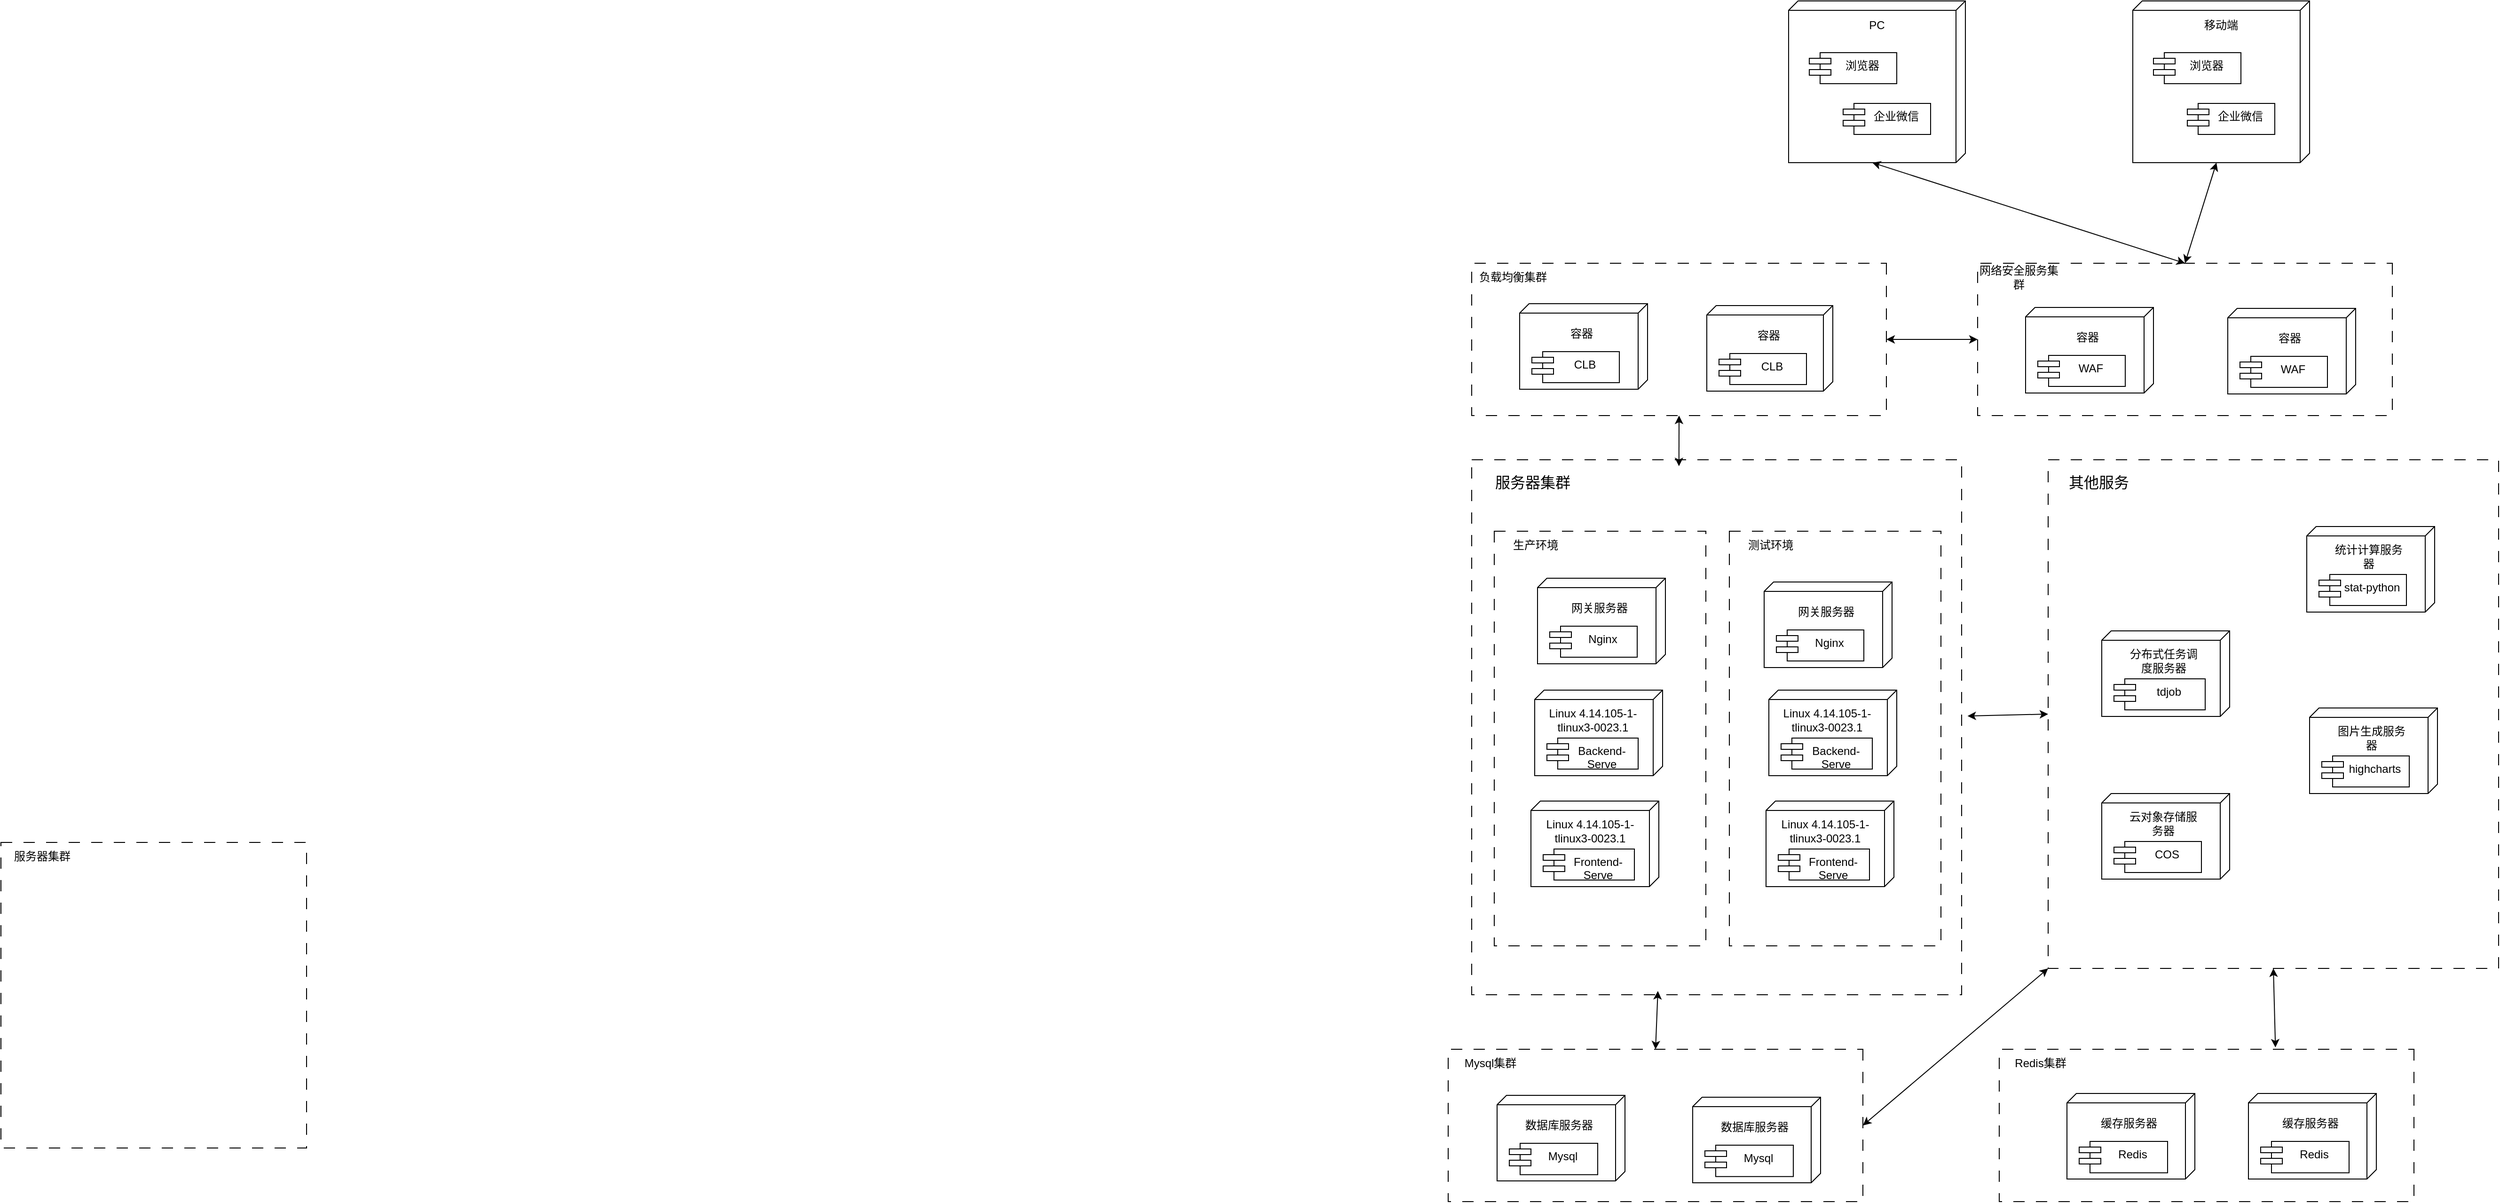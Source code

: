 <mxfile version="26.0.16">
  <diagram name="第 1 页" id="U_2iYjREWbjY7TveCJ1O">
    <mxGraphModel dx="3458" dy="1427" grid="0" gridSize="10" guides="1" tooltips="1" connect="1" arrows="1" fold="1" page="0" pageScale="1" pageWidth="850" pageHeight="1100" math="0" shadow="0">
      <root>
        <mxCell id="0" />
        <mxCell id="1" parent="0" />
        <mxCell id="DI31YEEPW2Cq-1fsI9T--77" value="" style="rounded=0;whiteSpace=wrap;html=1;dashed=1;dashPattern=12 12;direction=south;" vertex="1" parent="1">
          <mxGeometry x="652" y="288" width="441" height="162" as="geometry" />
        </mxCell>
        <mxCell id="DI31YEEPW2Cq-1fsI9T--59" value="&lt;h3 style=&quot;border-color: var(--iwiki-editor-border); border-style: solid; border-width: 0px; box-sizing: border-box; --tw-border-spacing-x: 0; --tw-border-spacing-y: 0; --tw-translate-x: 0; --tw-translate-y: 0; --tw-rotate: 0; --tw-skew-x: 0; --tw-skew-y: 0; --tw-scale-x: 1; --tw-scale-y: 1; --tw-pan-x: ; --tw-pan-y: ; --tw-pinch-zoom: ; --tw-scroll-snap-strictness: proximity; --tw-gradient-from-position: ; --tw-gradient-via-position: ; --tw-gradient-to-position: ; --tw-ordinal: ; --tw-slashed-zero: ; --tw-numeric-figure: ; --tw-numeric-spacing: ; --tw-numeric-fraction: ; --tw-ring-inset: ; --tw-ring-offset-width: 0px; --tw-ring-offset-color: light-dark(#fff, #000000); --tw-ring-color: rgb(59 130 246 / .5); --tw-ring-offset-shadow: 0 0 #0000; --tw-ring-shadow: 0 0 #0000; --tw-shadow: 0 0 #0000; --tw-shadow-colored: 0 0 #0000; --tw-blur: ; --tw-brightness: ; --tw-contrast: ; --tw-grayscale: ; --tw-hue-rotate: ; --tw-invert: ; --tw-saturate: ; --tw-sepia: ; --tw-drop-shadow: ; --tw-backdrop-blur: ; --tw-backdrop-brightness: ; --tw-backdrop-contrast: ; --tw-backdrop-grayscale: ; --tw-backdrop-hue-rotate: ; --tw-backdrop-invert: ; --tw-backdrop-opacity: ; --tw-backdrop-saturate: ; --tw-backdrop-sepia: ; --tw-contain-size: ; --tw-contain-layout: ; --tw-contain-paint: ; --tw-contain-style: ; font-size: 20px; font-weight: 600; margin: 24px 0px 12px; color: var(--iwiki-markdown-font); line-height: 28px; font-family: -apple-system, &amp;quot;PingFang SC&amp;quot;, &amp;quot;Microsoft YaHei&amp;quot;, &amp;quot;Hiragino Sans GB&amp;quot;, &amp;quot;Source Han Sans SC&amp;quot;, &amp;quot;Helvetica Neue&amp;quot;, Helvetica, Arial, &amp;quot;Segoe UI&amp;quot;; font-style: normal; font-variant-ligatures: normal; font-variant-caps: normal; letter-spacing: normal; orphans: 2; text-align: start; text-indent: 0px; text-transform: none; widows: 2; word-spacing: 0px; -webkit-text-stroke-width: 0px; white-space: normal; background-color: rgb(255, 255, 255); text-decoration-thickness: initial; text-decoration-style: initial; text-decoration-color: initial;&quot; id=&quot;%E5%BC%80%E6%BA%90%E5%88%86%E5%B8%83%E5%BC%8F%E4%BB%BB%E5%8A%A1%E8%B0%83%E5%BA%A6%E6%A1%86%E6%9E%B6&quot; data-sign=&quot;14b707c4649d34d7824eb5814e7515b7834eea852c57fedbfbc6908f5762a55c&quot; data-lines=&quot;1&quot;&gt;&lt;br&gt;&lt;/h3&gt;" style="whiteSpace=wrap;html=1;dashed=1;dashPattern=12 12;" vertex="1" parent="1">
          <mxGeometry x="1265" y="497" width="479" height="541" as="geometry" />
        </mxCell>
        <mxCell id="A8A14IUdDJWX7vTnhN7e-8" value="&lt;h3 style=&quot;border-color: var(--iwiki-editor-border); border-style: solid; border-width: 0px; box-sizing: border-box; --tw-border-spacing-x: 0; --tw-border-spacing-y: 0; --tw-translate-x: 0; --tw-translate-y: 0; --tw-rotate: 0; --tw-skew-x: 0; --tw-skew-y: 0; --tw-scale-x: 1; --tw-scale-y: 1; --tw-pan-x: ; --tw-pan-y: ; --tw-pinch-zoom: ; --tw-scroll-snap-strictness: proximity; --tw-gradient-from-position: ; --tw-gradient-via-position: ; --tw-gradient-to-position: ; --tw-ordinal: ; --tw-slashed-zero: ; --tw-numeric-figure: ; --tw-numeric-spacing: ; --tw-numeric-fraction: ; --tw-ring-inset: ; --tw-ring-offset-width: 0px; --tw-ring-offset-color: light-dark(#fff, #000000); --tw-ring-color: rgb(59 130 246 / .5); --tw-ring-offset-shadow: 0 0 #0000; --tw-ring-shadow: 0 0 #0000; --tw-shadow: 0 0 #0000; --tw-shadow-colored: 0 0 #0000; --tw-blur: ; --tw-brightness: ; --tw-contrast: ; --tw-grayscale: ; --tw-hue-rotate: ; --tw-invert: ; --tw-saturate: ; --tw-sepia: ; --tw-drop-shadow: ; --tw-backdrop-blur: ; --tw-backdrop-brightness: ; --tw-backdrop-contrast: ; --tw-backdrop-grayscale: ; --tw-backdrop-hue-rotate: ; --tw-backdrop-invert: ; --tw-backdrop-opacity: ; --tw-backdrop-saturate: ; --tw-backdrop-sepia: ; --tw-contain-size: ; --tw-contain-layout: ; --tw-contain-paint: ; --tw-contain-style: ; font-size: 20px; font-weight: 600; margin: 24px 0px 12px; color: var(--iwiki-markdown-font); line-height: 28px; font-family: -apple-system, &amp;quot;PingFang SC&amp;quot;, &amp;quot;Microsoft YaHei&amp;quot;, &amp;quot;Hiragino Sans GB&amp;quot;, &amp;quot;Source Han Sans SC&amp;quot;, &amp;quot;Helvetica Neue&amp;quot;, Helvetica, Arial, &amp;quot;Segoe UI&amp;quot;; font-style: normal; font-variant-ligatures: normal; font-variant-caps: normal; letter-spacing: normal; orphans: 2; text-align: start; text-indent: 0px; text-transform: none; widows: 2; word-spacing: 0px; -webkit-text-stroke-width: 0px; white-space: normal; background-color: rgb(255, 255, 255); text-decoration-thickness: initial; text-decoration-style: initial; text-decoration-color: initial;&quot; id=&quot;%E5%BC%80%E6%BA%90%E5%88%86%E5%B8%83%E5%BC%8F%E4%BB%BB%E5%8A%A1%E8%B0%83%E5%BA%A6%E6%A1%86%E6%9E%B6&quot; data-sign=&quot;14b707c4649d34d7824eb5814e7515b7834eea852c57fedbfbc6908f5762a55c&quot; data-lines=&quot;1&quot;&gt;&lt;br&gt;&lt;/h3&gt;" style="whiteSpace=wrap;html=1;dashed=1;dashPattern=12 12;" parent="1" vertex="1">
          <mxGeometry x="652" y="497" width="521" height="569" as="geometry" />
        </mxCell>
        <mxCell id="DI31YEEPW2Cq-1fsI9T--8" value="" style="rounded=0;whiteSpace=wrap;html=1;dashed=1;dashPattern=12 12;" vertex="1" parent="1">
          <mxGeometry x="676" y="573" width="225" height="441" as="geometry" />
        </mxCell>
        <mxCell id="A8A14IUdDJWX7vTnhN7e-1" value="" style="verticalAlign=top;align=left;spacingTop=8;spacingLeft=2;spacingRight=12;shape=cube;size=10;direction=south;fontStyle=4;html=1;whiteSpace=wrap;" parent="1" vertex="1">
          <mxGeometry x="989" y="9" width="188" height="172" as="geometry" />
        </mxCell>
        <mxCell id="A8A14IUdDJWX7vTnhN7e-2" value="浏览器" style="shape=module;align=left;spacingLeft=20;align=center;verticalAlign=top;whiteSpace=wrap;html=1;jettyWidth=23;jettyHeight=6;" parent="1" vertex="1">
          <mxGeometry x="1011" y="64" width="93" height="33" as="geometry" />
        </mxCell>
        <mxCell id="A8A14IUdDJWX7vTnhN7e-4" value="PC" style="text;html=1;align=center;verticalAlign=middle;whiteSpace=wrap;rounded=0;" parent="1" vertex="1">
          <mxGeometry x="1042" y="20" width="82" height="30" as="geometry" />
        </mxCell>
        <mxCell id="A8A14IUdDJWX7vTnhN7e-13" value="" style="group" parent="1" vertex="1" connectable="0">
          <mxGeometry x="703" y="331" width="136" height="91" as="geometry" />
        </mxCell>
        <mxCell id="A8A14IUdDJWX7vTnhN7e-14" value="" style="verticalAlign=top;align=left;spacingTop=8;spacingLeft=2;spacingRight=12;shape=cube;size=10;direction=south;fontStyle=4;html=1;whiteSpace=wrap;gradientColor=none;noLabel=0;container=0;" parent="A8A14IUdDJWX7vTnhN7e-13" vertex="1">
          <mxGeometry width="136" height="91" as="geometry" />
        </mxCell>
        <mxCell id="A8A14IUdDJWX7vTnhN7e-15" value="CLB" style="shape=module;align=left;spacingLeft=20;align=center;verticalAlign=top;whiteSpace=wrap;html=1;jettyWidth=23;jettyHeight=6;" parent="A8A14IUdDJWX7vTnhN7e-13" vertex="1">
          <mxGeometry x="13" y="51" width="93" height="33" as="geometry" />
        </mxCell>
        <mxCell id="A8A14IUdDJWX7vTnhN7e-16" value="容器" style="text;html=1;align=center;verticalAlign=middle;whiteSpace=wrap;rounded=0;" parent="A8A14IUdDJWX7vTnhN7e-13" vertex="1">
          <mxGeometry x="25" y="17" width="82" height="30" as="geometry" />
        </mxCell>
        <mxCell id="6hLQuWw7BLkqEebrmyDW-1" value="企业微信" style="shape=module;align=left;spacingLeft=20;align=center;verticalAlign=top;whiteSpace=wrap;html=1;jettyWidth=23;jettyHeight=6;" parent="1" vertex="1">
          <mxGeometry x="1047" y="118" width="93" height="33" as="geometry" />
        </mxCell>
        <mxCell id="7pGs60NvAt76qRdz5Sl2-1" value="" style="group" parent="1" vertex="1" connectable="0">
          <mxGeometry x="902" y="333" width="136" height="91" as="geometry" />
        </mxCell>
        <mxCell id="7pGs60NvAt76qRdz5Sl2-2" value="" style="verticalAlign=top;align=left;spacingTop=8;spacingLeft=2;spacingRight=12;shape=cube;size=10;direction=south;fontStyle=4;html=1;whiteSpace=wrap;gradientColor=none;noLabel=0;container=0;" parent="7pGs60NvAt76qRdz5Sl2-1" vertex="1">
          <mxGeometry width="134" height="91" as="geometry" />
        </mxCell>
        <mxCell id="7pGs60NvAt76qRdz5Sl2-3" value="CLB" style="shape=module;align=left;spacingLeft=20;align=center;verticalAlign=top;whiteSpace=wrap;html=1;jettyWidth=23;jettyHeight=6;" parent="7pGs60NvAt76qRdz5Sl2-1" vertex="1">
          <mxGeometry x="13" y="51" width="93" height="33" as="geometry" />
        </mxCell>
        <mxCell id="7pGs60NvAt76qRdz5Sl2-4" value="容器" style="text;html=1;align=center;verticalAlign=middle;whiteSpace=wrap;rounded=0;" parent="7pGs60NvAt76qRdz5Sl2-1" vertex="1">
          <mxGeometry x="25" y="17" width="82" height="30" as="geometry" />
        </mxCell>
        <mxCell id="7pGs60NvAt76qRdz5Sl2-5" value="" style="group" parent="1" vertex="1" connectable="0">
          <mxGeometry x="722" y="623" width="136" height="91" as="geometry" />
        </mxCell>
        <mxCell id="7pGs60NvAt76qRdz5Sl2-6" value="" style="verticalAlign=top;align=left;spacingTop=8;spacingLeft=2;spacingRight=12;shape=cube;size=10;direction=south;fontStyle=4;html=1;whiteSpace=wrap;gradientColor=none;noLabel=0;container=0;" parent="7pGs60NvAt76qRdz5Sl2-5" vertex="1">
          <mxGeometry width="136" height="91" as="geometry" />
        </mxCell>
        <mxCell id="7pGs60NvAt76qRdz5Sl2-7" value="Nginx" style="shape=module;align=left;spacingLeft=20;align=center;verticalAlign=top;whiteSpace=wrap;html=1;jettyWidth=23;jettyHeight=6;" parent="7pGs60NvAt76qRdz5Sl2-5" vertex="1">
          <mxGeometry x="13" y="51" width="93" height="33" as="geometry" />
        </mxCell>
        <mxCell id="7pGs60NvAt76qRdz5Sl2-8" value="网关服务器" style="text;html=1;align=center;verticalAlign=middle;whiteSpace=wrap;rounded=0;" parent="7pGs60NvAt76qRdz5Sl2-5" vertex="1">
          <mxGeometry x="25" y="17" width="82" height="30" as="geometry" />
        </mxCell>
        <mxCell id="7pGs60NvAt76qRdz5Sl2-25" value="" style="group" parent="1" vertex="1" connectable="0">
          <mxGeometry x="1322" y="852" width="136" height="91" as="geometry" />
        </mxCell>
        <mxCell id="7pGs60NvAt76qRdz5Sl2-26" value="" style="verticalAlign=top;align=left;spacingTop=8;spacingLeft=2;spacingRight=12;shape=cube;size=10;direction=south;fontStyle=4;html=1;whiteSpace=wrap;gradientColor=none;noLabel=0;container=0;" parent="7pGs60NvAt76qRdz5Sl2-25" vertex="1">
          <mxGeometry width="136" height="91" as="geometry" />
        </mxCell>
        <mxCell id="7pGs60NvAt76qRdz5Sl2-27" value="COS" style="shape=module;align=left;spacingLeft=20;align=center;verticalAlign=top;whiteSpace=wrap;html=1;jettyWidth=23;jettyHeight=6;" parent="7pGs60NvAt76qRdz5Sl2-25" vertex="1">
          <mxGeometry x="13" y="51" width="93" height="33" as="geometry" />
        </mxCell>
        <mxCell id="7pGs60NvAt76qRdz5Sl2-28" value="云对象存储服务器" style="text;html=1;align=center;verticalAlign=middle;whiteSpace=wrap;rounded=0;" parent="7pGs60NvAt76qRdz5Sl2-25" vertex="1">
          <mxGeometry x="25" y="17" width="81" height="30" as="geometry" />
        </mxCell>
        <mxCell id="7pGs60NvAt76qRdz5Sl2-29" value="" style="group" parent="1" vertex="1" connectable="0">
          <mxGeometry x="719" y="742" width="136" height="91" as="geometry" />
        </mxCell>
        <mxCell id="7pGs60NvAt76qRdz5Sl2-30" value="" style="verticalAlign=top;align=left;spacingTop=8;spacingLeft=2;spacingRight=12;shape=cube;size=10;direction=south;fontStyle=4;html=1;whiteSpace=wrap;gradientColor=none;noLabel=0;container=0;" parent="7pGs60NvAt76qRdz5Sl2-29" vertex="1">
          <mxGeometry width="136" height="91" as="geometry" />
        </mxCell>
        <mxCell id="7pGs60NvAt76qRdz5Sl2-31" value="Backend-Serve" style="shape=module;align=left;spacingLeft=20;align=center;verticalAlign=top;whiteSpace=wrap;html=1;jettyWidth=23;jettyHeight=6;" parent="7pGs60NvAt76qRdz5Sl2-29" vertex="1">
          <mxGeometry x="13" y="51" width="97" height="33" as="geometry" />
        </mxCell>
        <mxCell id="7pGs60NvAt76qRdz5Sl2-32" value="Linux 4.14.105-1-tlinux3-0023.1" style="text;html=1;align=center;verticalAlign=middle;whiteSpace=wrap;rounded=0;" parent="7pGs60NvAt76qRdz5Sl2-29" vertex="1">
          <mxGeometry x="1" y="17" width="122" height="30" as="geometry" />
        </mxCell>
        <mxCell id="7pGs60NvAt76qRdz5Sl2-38" value="" style="group" parent="1" vertex="1" connectable="0">
          <mxGeometry x="1322" y="679" width="136" height="91" as="geometry" />
        </mxCell>
        <mxCell id="7pGs60NvAt76qRdz5Sl2-39" value="" style="verticalAlign=top;align=left;spacingTop=8;spacingLeft=2;spacingRight=12;shape=cube;size=10;direction=south;fontStyle=4;html=1;whiteSpace=wrap;gradientColor=none;noLabel=0;container=0;" parent="7pGs60NvAt76qRdz5Sl2-38" vertex="1">
          <mxGeometry width="136" height="91" as="geometry" />
        </mxCell>
        <mxCell id="7pGs60NvAt76qRdz5Sl2-40" value="tdjob" style="shape=module;align=left;spacingLeft=20;align=center;verticalAlign=top;whiteSpace=wrap;html=1;jettyWidth=23;jettyHeight=6;" parent="7pGs60NvAt76qRdz5Sl2-38" vertex="1">
          <mxGeometry x="13" y="51" width="97" height="33" as="geometry" />
        </mxCell>
        <mxCell id="7pGs60NvAt76qRdz5Sl2-41" value="分布式任务调度服务器" style="text;html=1;align=center;verticalAlign=middle;whiteSpace=wrap;rounded=0;" parent="7pGs60NvAt76qRdz5Sl2-38" vertex="1">
          <mxGeometry x="25" y="17" width="82" height="30" as="geometry" />
        </mxCell>
        <mxCell id="DI31YEEPW2Cq-1fsI9T--5" value="服务器集群" style="text;html=1;align=center;verticalAlign=middle;whiteSpace=wrap;rounded=0;fontSize=16;" vertex="1" parent="1">
          <mxGeometry x="652" y="497" width="130" height="48" as="geometry" />
        </mxCell>
        <mxCell id="DI31YEEPW2Cq-1fsI9T--6" value="&lt;h3 style=&quot;border-color: var(--iwiki-editor-border); border-style: solid; border-width: 0px; box-sizing: border-box; --tw-border-spacing-x: 0; --tw-border-spacing-y: 0; --tw-translate-x: 0; --tw-translate-y: 0; --tw-rotate: 0; --tw-skew-x: 0; --tw-skew-y: 0; --tw-scale-x: 1; --tw-scale-y: 1; --tw-pan-x: ; --tw-pan-y: ; --tw-pinch-zoom: ; --tw-scroll-snap-strictness: proximity; --tw-gradient-from-position: ; --tw-gradient-via-position: ; --tw-gradient-to-position: ; --tw-ordinal: ; --tw-slashed-zero: ; --tw-numeric-figure: ; --tw-numeric-spacing: ; --tw-numeric-fraction: ; --tw-ring-inset: ; --tw-ring-offset-width: 0px; --tw-ring-offset-color: light-dark(#fff, #000000); --tw-ring-color: rgb(59 130 246 / .5); --tw-ring-offset-shadow: 0 0 #0000; --tw-ring-shadow: 0 0 #0000; --tw-shadow: 0 0 #0000; --tw-shadow-colored: 0 0 #0000; --tw-blur: ; --tw-brightness: ; --tw-contrast: ; --tw-grayscale: ; --tw-hue-rotate: ; --tw-invert: ; --tw-saturate: ; --tw-sepia: ; --tw-drop-shadow: ; --tw-backdrop-blur: ; --tw-backdrop-brightness: ; --tw-backdrop-contrast: ; --tw-backdrop-grayscale: ; --tw-backdrop-hue-rotate: ; --tw-backdrop-invert: ; --tw-backdrop-opacity: ; --tw-backdrop-saturate: ; --tw-backdrop-sepia: ; --tw-contain-size: ; --tw-contain-layout: ; --tw-contain-paint: ; --tw-contain-style: ; font-size: 20px; font-weight: 600; margin: 24px 0px 12px; color: var(--iwiki-markdown-font); line-height: 28px; font-family: -apple-system, &amp;quot;PingFang SC&amp;quot;, &amp;quot;Microsoft YaHei&amp;quot;, &amp;quot;Hiragino Sans GB&amp;quot;, &amp;quot;Source Han Sans SC&amp;quot;, &amp;quot;Helvetica Neue&amp;quot;, Helvetica, Arial, &amp;quot;Segoe UI&amp;quot;; font-style: normal; font-variant-ligatures: normal; font-variant-caps: normal; letter-spacing: normal; orphans: 2; text-align: start; text-indent: 0px; text-transform: none; widows: 2; word-spacing: 0px; -webkit-text-stroke-width: 0px; white-space: normal; background-color: rgb(255, 255, 255); text-decoration-thickness: initial; text-decoration-style: initial; text-decoration-color: initial;&quot; id=&quot;%E5%BC%80%E6%BA%90%E5%88%86%E5%B8%83%E5%BC%8F%E4%BB%BB%E5%8A%A1%E8%B0%83%E5%BA%A6%E6%A1%86%E6%9E%B6&quot; data-sign=&quot;14b707c4649d34d7824eb5814e7515b7834eea852c57fedbfbc6908f5762a55c&quot; data-lines=&quot;1&quot;&gt;&lt;br&gt;&lt;/h3&gt;" style="whiteSpace=wrap;html=1;aspect=fixed;dashed=1;dashPattern=12 12;" vertex="1" parent="1">
          <mxGeometry x="-912" y="904" width="325" height="325" as="geometry" />
        </mxCell>
        <mxCell id="DI31YEEPW2Cq-1fsI9T--7" value="服务器集群" style="text;html=1;align=center;verticalAlign=middle;whiteSpace=wrap;rounded=0;" vertex="1" parent="1">
          <mxGeometry x="-912" y="904" width="88" height="30" as="geometry" />
        </mxCell>
        <mxCell id="DI31YEEPW2Cq-1fsI9T--9" value="" style="group" vertex="1" connectable="0" parent="1">
          <mxGeometry x="715" y="860" width="136" height="91" as="geometry" />
        </mxCell>
        <mxCell id="DI31YEEPW2Cq-1fsI9T--10" value="" style="verticalAlign=top;align=left;spacingTop=8;spacingLeft=2;spacingRight=12;shape=cube;size=10;direction=south;fontStyle=4;html=1;whiteSpace=wrap;gradientColor=none;noLabel=0;container=0;" vertex="1" parent="DI31YEEPW2Cq-1fsI9T--9">
          <mxGeometry width="136" height="91" as="geometry" />
        </mxCell>
        <mxCell id="DI31YEEPW2Cq-1fsI9T--11" value="Frontend-Serve" style="shape=module;align=left;spacingLeft=20;align=center;verticalAlign=top;whiteSpace=wrap;html=1;jettyWidth=23;jettyHeight=6;" vertex="1" parent="DI31YEEPW2Cq-1fsI9T--9">
          <mxGeometry x="13" y="51" width="97" height="33" as="geometry" />
        </mxCell>
        <mxCell id="DI31YEEPW2Cq-1fsI9T--12" value="Linux 4.14.105-1-tlinux3-0023.1" style="text;html=1;align=center;verticalAlign=middle;whiteSpace=wrap;rounded=0;" vertex="1" parent="DI31YEEPW2Cq-1fsI9T--9">
          <mxGeometry x="3" y="17" width="120" height="30" as="geometry" />
        </mxCell>
        <mxCell id="DI31YEEPW2Cq-1fsI9T--14" value="生产环境&lt;span style=&quot;color: rgba(0, 0, 0, 0); font-family: monospace; font-size: 0px; text-align: start; text-wrap-mode: nowrap;&quot;&gt;%3CmxGraphModel%3E%3Croot%3E%3CmxCell%20id%3D%220%22%2F%3E%3CmxCell%20id%3D%221%22%20parent%3D%220%22%2F%3E%3CmxCell%20id%3D%222%22%20value%3D%22%E6%9C%8D%E5%8A%A1%E5%99%A8%E9%9B%86%E7%BE%A4%22%20style%3D%22text%3Bhtml%3D1%3Balign%3Dcenter%3BverticalAlign%3Dmiddle%3BwhiteSpace%3Dwrap%3Brounded%3D0%3B%22%20vertex%3D%221%22%20parent%3D%221%22%3E%3CmxGeometry%20x%3D%22550%22%20y%3D%22424%22%20width%3D%2288%22%20height%3D%2230%22%20as%3D%22geometry%22%2F%3E%3C%2FmxCell%3E%3C%2Froot%3E%3C%2FmxGraphModel%3E&lt;/span&gt;" style="text;html=1;align=center;verticalAlign=middle;whiteSpace=wrap;rounded=0;" vertex="1" parent="1">
          <mxGeometry x="676" y="573" width="88" height="30" as="geometry" />
        </mxCell>
        <mxCell id="DI31YEEPW2Cq-1fsI9T--16" value="" style="rounded=0;whiteSpace=wrap;html=1;dashed=1;dashPattern=12 12;" vertex="1" parent="1">
          <mxGeometry x="926" y="573" width="225" height="441" as="geometry" />
        </mxCell>
        <mxCell id="DI31YEEPW2Cq-1fsI9T--17" value="" style="group" vertex="1" connectable="0" parent="1">
          <mxGeometry x="968" y="742" width="136" height="91" as="geometry" />
        </mxCell>
        <mxCell id="DI31YEEPW2Cq-1fsI9T--18" value="" style="verticalAlign=top;align=left;spacingTop=8;spacingLeft=2;spacingRight=12;shape=cube;size=10;direction=south;fontStyle=4;html=1;whiteSpace=wrap;gradientColor=none;noLabel=0;container=0;" vertex="1" parent="DI31YEEPW2Cq-1fsI9T--17">
          <mxGeometry width="136" height="91" as="geometry" />
        </mxCell>
        <mxCell id="DI31YEEPW2Cq-1fsI9T--19" value="Backend-Serve" style="shape=module;align=left;spacingLeft=20;align=center;verticalAlign=top;whiteSpace=wrap;html=1;jettyWidth=23;jettyHeight=6;" vertex="1" parent="DI31YEEPW2Cq-1fsI9T--17">
          <mxGeometry x="13" y="51" width="97" height="33" as="geometry" />
        </mxCell>
        <mxCell id="DI31YEEPW2Cq-1fsI9T--20" value="Linux 4.14.105-1-tlinux3-0023.1" style="text;html=1;align=center;verticalAlign=middle;whiteSpace=wrap;rounded=0;" vertex="1" parent="DI31YEEPW2Cq-1fsI9T--17">
          <mxGeometry x="1" y="17" width="122" height="30" as="geometry" />
        </mxCell>
        <mxCell id="DI31YEEPW2Cq-1fsI9T--21" value="" style="group" vertex="1" connectable="0" parent="1">
          <mxGeometry x="965" y="860" width="136" height="91" as="geometry" />
        </mxCell>
        <mxCell id="DI31YEEPW2Cq-1fsI9T--22" value="" style="verticalAlign=top;align=left;spacingTop=8;spacingLeft=2;spacingRight=12;shape=cube;size=10;direction=south;fontStyle=4;html=1;whiteSpace=wrap;gradientColor=none;noLabel=0;container=0;" vertex="1" parent="DI31YEEPW2Cq-1fsI9T--21">
          <mxGeometry width="136" height="91" as="geometry" />
        </mxCell>
        <mxCell id="DI31YEEPW2Cq-1fsI9T--23" value="Frontend-Serve" style="shape=module;align=left;spacingLeft=20;align=center;verticalAlign=top;whiteSpace=wrap;html=1;jettyWidth=23;jettyHeight=6;" vertex="1" parent="DI31YEEPW2Cq-1fsI9T--21">
          <mxGeometry x="13" y="51" width="97" height="33" as="geometry" />
        </mxCell>
        <mxCell id="DI31YEEPW2Cq-1fsI9T--24" value="Linux 4.14.105-1-tlinux3-0023.1" style="text;html=1;align=center;verticalAlign=middle;whiteSpace=wrap;rounded=0;" vertex="1" parent="DI31YEEPW2Cq-1fsI9T--21">
          <mxGeometry x="3" y="17" width="120" height="30" as="geometry" />
        </mxCell>
        <mxCell id="DI31YEEPW2Cq-1fsI9T--25" value="测试环境&lt;span style=&quot;color: rgba(0, 0, 0, 0); font-family: monospace; font-size: 0px; text-align: start; text-wrap-mode: nowrap;&quot;&gt;%3CmxGraphModel%3E%3Croot%3E%3CmxCell%20id%3D%220%22%2F%3E%3CmxCell%20id%3D%221%22%20parent%3D%220%22%2F%3E%3CmxCell%20id%3D%222%22%20value%3D%22%E6%9C%8D%E5%8A%A1%E5%99%A8%E9%9B%86%E7%BE%A4%22%20style%3D%22text%3Bhtml%3D1%3Balign%3Dcenter%3BverticalAlign%3Dmiddle%3BwhiteSpace%3Dwrap%3Brounded%3D0%3B%22%20vertex%3D%221%22%20parent%3D%221%22%3E%3CmxGeometry%20x%3D%22550%22%20y%3D%22424%22%20width%3D%2288%22%20height%3D%2230%22%20as%3D%22geometry%22%2F%3E%3C%2FmxCell%3E%3C%2Froot%3E%3C%2FmxGraphModel%3E&lt;/span&gt;" style="text;html=1;align=center;verticalAlign=middle;whiteSpace=wrap;rounded=0;" vertex="1" parent="1">
          <mxGeometry x="926" y="573" width="88" height="30" as="geometry" />
        </mxCell>
        <mxCell id="DI31YEEPW2Cq-1fsI9T--26" value="" style="rounded=0;whiteSpace=wrap;html=1;dashed=1;dashPattern=12 12;direction=south;" vertex="1" parent="1">
          <mxGeometry x="1213" y="1124" width="441" height="162" as="geometry" />
        </mxCell>
        <mxCell id="DI31YEEPW2Cq-1fsI9T--35" value="Redis集群" style="text;html=1;align=center;verticalAlign=middle;whiteSpace=wrap;rounded=0;" vertex="1" parent="1">
          <mxGeometry x="1213" y="1124" width="88" height="30" as="geometry" />
        </mxCell>
        <mxCell id="DI31YEEPW2Cq-1fsI9T--49" value="" style="rounded=0;whiteSpace=wrap;html=1;dashed=1;dashPattern=12 12;direction=south;" vertex="1" parent="1">
          <mxGeometry x="627" y="1124" width="441" height="162" as="geometry" />
        </mxCell>
        <mxCell id="DI31YEEPW2Cq-1fsI9T--50" value="Mysql集群" style="text;html=1;align=center;verticalAlign=middle;whiteSpace=wrap;rounded=0;" vertex="1" parent="1">
          <mxGeometry x="628" y="1124" width="88" height="30" as="geometry" />
        </mxCell>
        <mxCell id="DI31YEEPW2Cq-1fsI9T--51" value="" style="group" vertex="1" connectable="0" parent="1">
          <mxGeometry x="679" y="1173" width="136" height="91" as="geometry" />
        </mxCell>
        <mxCell id="DI31YEEPW2Cq-1fsI9T--52" value="" style="verticalAlign=top;align=left;spacingTop=8;spacingLeft=2;spacingRight=12;shape=cube;size=10;direction=south;fontStyle=4;html=1;whiteSpace=wrap;gradientColor=none;noLabel=0;container=0;" vertex="1" parent="DI31YEEPW2Cq-1fsI9T--51">
          <mxGeometry width="136" height="91" as="geometry" />
        </mxCell>
        <mxCell id="DI31YEEPW2Cq-1fsI9T--53" value="Mysql" style="shape=module;align=left;spacingLeft=20;align=center;verticalAlign=top;whiteSpace=wrap;html=1;jettyWidth=23;jettyHeight=6;" vertex="1" parent="DI31YEEPW2Cq-1fsI9T--51">
          <mxGeometry x="13" y="51" width="94" height="33.35" as="geometry" />
        </mxCell>
        <mxCell id="DI31YEEPW2Cq-1fsI9T--54" value="数据库服务器" style="text;html=1;align=center;verticalAlign=middle;whiteSpace=wrap;rounded=0;" vertex="1" parent="DI31YEEPW2Cq-1fsI9T--51">
          <mxGeometry x="25" y="17" width="82" height="30" as="geometry" />
        </mxCell>
        <mxCell id="DI31YEEPW2Cq-1fsI9T--55" value="" style="group" vertex="1" connectable="0" parent="1">
          <mxGeometry x="887" y="1175" width="136" height="91" as="geometry" />
        </mxCell>
        <mxCell id="DI31YEEPW2Cq-1fsI9T--56" value="" style="verticalAlign=top;align=left;spacingTop=8;spacingLeft=2;spacingRight=12;shape=cube;size=10;direction=south;fontStyle=4;html=1;whiteSpace=wrap;gradientColor=none;noLabel=0;container=0;" vertex="1" parent="DI31YEEPW2Cq-1fsI9T--55">
          <mxGeometry width="136" height="91" as="geometry" />
        </mxCell>
        <mxCell id="DI31YEEPW2Cq-1fsI9T--57" value="Mysql" style="shape=module;align=left;spacingLeft=20;align=center;verticalAlign=top;whiteSpace=wrap;html=1;jettyWidth=23;jettyHeight=6;" vertex="1" parent="DI31YEEPW2Cq-1fsI9T--55">
          <mxGeometry x="13" y="51" width="94" height="33.35" as="geometry" />
        </mxCell>
        <mxCell id="DI31YEEPW2Cq-1fsI9T--58" value="数据库服务器" style="text;html=1;align=center;verticalAlign=middle;whiteSpace=wrap;rounded=0;" vertex="1" parent="DI31YEEPW2Cq-1fsI9T--55">
          <mxGeometry x="25" y="17" width="82" height="30" as="geometry" />
        </mxCell>
        <mxCell id="DI31YEEPW2Cq-1fsI9T--60" value="其他服务" style="text;html=1;align=center;verticalAlign=middle;whiteSpace=wrap;rounded=0;fontSize=16;" vertex="1" parent="1">
          <mxGeometry x="1254" y="497" width="130" height="48" as="geometry" />
        </mxCell>
        <mxCell id="DI31YEEPW2Cq-1fsI9T--62" value="" style="group" vertex="1" connectable="0" parent="1">
          <mxGeometry x="963" y="627" width="136" height="91" as="geometry" />
        </mxCell>
        <mxCell id="DI31YEEPW2Cq-1fsI9T--63" value="" style="verticalAlign=top;align=left;spacingTop=8;spacingLeft=2;spacingRight=12;shape=cube;size=10;direction=south;fontStyle=4;html=1;whiteSpace=wrap;gradientColor=none;noLabel=0;container=0;" vertex="1" parent="DI31YEEPW2Cq-1fsI9T--62">
          <mxGeometry width="136" height="91" as="geometry" />
        </mxCell>
        <mxCell id="DI31YEEPW2Cq-1fsI9T--64" value="Nginx" style="shape=module;align=left;spacingLeft=20;align=center;verticalAlign=top;whiteSpace=wrap;html=1;jettyWidth=23;jettyHeight=6;" vertex="1" parent="DI31YEEPW2Cq-1fsI9T--62">
          <mxGeometry x="13" y="51" width="93" height="33" as="geometry" />
        </mxCell>
        <mxCell id="DI31YEEPW2Cq-1fsI9T--65" value="网关服务器" style="text;html=1;align=center;verticalAlign=middle;whiteSpace=wrap;rounded=0;" vertex="1" parent="DI31YEEPW2Cq-1fsI9T--62">
          <mxGeometry x="25" y="17" width="82" height="30" as="geometry" />
        </mxCell>
        <mxCell id="DI31YEEPW2Cq-1fsI9T--66" value="" style="group" vertex="1" connectable="0" parent="1">
          <mxGeometry x="1540" y="568" width="136" height="91" as="geometry" />
        </mxCell>
        <mxCell id="DI31YEEPW2Cq-1fsI9T--67" value="" style="verticalAlign=top;align=left;spacingTop=8;spacingLeft=2;spacingRight=12;shape=cube;size=10;direction=south;fontStyle=4;html=1;whiteSpace=wrap;gradientColor=none;noLabel=0;container=0;" vertex="1" parent="DI31YEEPW2Cq-1fsI9T--66">
          <mxGeometry width="136" height="91" as="geometry" />
        </mxCell>
        <mxCell id="DI31YEEPW2Cq-1fsI9T--68" value="stat-python" style="shape=module;align=left;spacingLeft=20;align=center;verticalAlign=top;whiteSpace=wrap;html=1;jettyWidth=23;jettyHeight=6;" vertex="1" parent="DI31YEEPW2Cq-1fsI9T--66">
          <mxGeometry x="13" y="51" width="93" height="33" as="geometry" />
        </mxCell>
        <mxCell id="DI31YEEPW2Cq-1fsI9T--69" value="统计计算服务器" style="text;html=1;align=center;verticalAlign=middle;whiteSpace=wrap;rounded=0;" vertex="1" parent="DI31YEEPW2Cq-1fsI9T--66">
          <mxGeometry x="25" y="17" width="82" height="30" as="geometry" />
        </mxCell>
        <mxCell id="DI31YEEPW2Cq-1fsI9T--70" value="" style="group" vertex="1" connectable="0" parent="1">
          <mxGeometry x="1543" y="761" width="136" height="91" as="geometry" />
        </mxCell>
        <mxCell id="DI31YEEPW2Cq-1fsI9T--71" value="" style="verticalAlign=top;align=left;spacingTop=8;spacingLeft=2;spacingRight=12;shape=cube;size=10;direction=south;fontStyle=4;html=1;whiteSpace=wrap;gradientColor=none;noLabel=0;container=0;" vertex="1" parent="DI31YEEPW2Cq-1fsI9T--70">
          <mxGeometry width="136" height="91" as="geometry" />
        </mxCell>
        <mxCell id="DI31YEEPW2Cq-1fsI9T--72" value="highcharts" style="shape=module;align=left;spacingLeft=20;align=center;verticalAlign=top;whiteSpace=wrap;html=1;jettyWidth=23;jettyHeight=6;" vertex="1" parent="DI31YEEPW2Cq-1fsI9T--70">
          <mxGeometry x="13" y="51" width="93" height="33" as="geometry" />
        </mxCell>
        <mxCell id="DI31YEEPW2Cq-1fsI9T--73" value="图片生成服务器" style="text;html=1;align=center;verticalAlign=middle;whiteSpace=wrap;rounded=0;" vertex="1" parent="DI31YEEPW2Cq-1fsI9T--70">
          <mxGeometry x="25" y="17" width="82" height="30" as="geometry" />
        </mxCell>
        <mxCell id="DI31YEEPW2Cq-1fsI9T--46" value="" style="verticalAlign=top;align=left;spacingTop=8;spacingLeft=2;spacingRight=12;shape=cube;size=10;direction=south;fontStyle=4;html=1;whiteSpace=wrap;gradientColor=none;noLabel=0;container=0;" vertex="1" parent="1">
          <mxGeometry x="1478" y="1171" width="136" height="91" as="geometry" />
        </mxCell>
        <mxCell id="DI31YEEPW2Cq-1fsI9T--48" value="缓存服务器" style="text;html=1;align=center;verticalAlign=middle;whiteSpace=wrap;rounded=0;" vertex="1" parent="1">
          <mxGeometry x="1503" y="1188" width="82" height="30" as="geometry" />
        </mxCell>
        <mxCell id="DI31YEEPW2Cq-1fsI9T--47" value="Redis" style="shape=module;align=left;spacingLeft=20;align=center;verticalAlign=top;whiteSpace=wrap;html=1;jettyWidth=23;jettyHeight=6;" vertex="1" parent="1">
          <mxGeometry x="1491" y="1222" width="94" height="33.35" as="geometry" />
        </mxCell>
        <mxCell id="DI31YEEPW2Cq-1fsI9T--78" value="负载均衡集群" style="text;html=1;align=center;verticalAlign=middle;whiteSpace=wrap;rounded=0;" vertex="1" parent="1">
          <mxGeometry x="652" y="288" width="88" height="30" as="geometry" />
        </mxCell>
        <mxCell id="DI31YEEPW2Cq-1fsI9T--80" value="" style="rounded=0;whiteSpace=wrap;html=1;dashed=1;dashPattern=12 12;direction=south;" vertex="1" parent="1">
          <mxGeometry x="1190" y="288" width="441" height="162" as="geometry" />
        </mxCell>
        <mxCell id="DI31YEEPW2Cq-1fsI9T--81" value="" style="group" vertex="1" connectable="0" parent="1">
          <mxGeometry x="1241" y="335" width="136" height="91" as="geometry" />
        </mxCell>
        <mxCell id="DI31YEEPW2Cq-1fsI9T--82" value="" style="verticalAlign=top;align=left;spacingTop=8;spacingLeft=2;spacingRight=12;shape=cube;size=10;direction=south;fontStyle=4;html=1;whiteSpace=wrap;gradientColor=none;noLabel=0;container=0;" vertex="1" parent="DI31YEEPW2Cq-1fsI9T--81">
          <mxGeometry width="136" height="91" as="geometry" />
        </mxCell>
        <mxCell id="DI31YEEPW2Cq-1fsI9T--83" value="WAF" style="shape=module;align=left;spacingLeft=20;align=center;verticalAlign=top;whiteSpace=wrap;html=1;jettyWidth=23;jettyHeight=6;" vertex="1" parent="DI31YEEPW2Cq-1fsI9T--81">
          <mxGeometry x="13" y="51" width="93" height="33" as="geometry" />
        </mxCell>
        <mxCell id="DI31YEEPW2Cq-1fsI9T--84" value="容器" style="text;html=1;align=center;verticalAlign=middle;whiteSpace=wrap;rounded=0;" vertex="1" parent="DI31YEEPW2Cq-1fsI9T--81">
          <mxGeometry x="25" y="17" width="82" height="30" as="geometry" />
        </mxCell>
        <mxCell id="DI31YEEPW2Cq-1fsI9T--85" value="" style="group" vertex="1" connectable="0" parent="1">
          <mxGeometry x="1440" y="369" width="136" height="91" as="geometry" />
        </mxCell>
        <mxCell id="DI31YEEPW2Cq-1fsI9T--86" value="" style="verticalAlign=top;align=left;spacingTop=8;spacingLeft=2;spacingRight=12;shape=cube;size=10;direction=south;fontStyle=4;html=1;whiteSpace=wrap;gradientColor=none;noLabel=0;container=0;" vertex="1" parent="DI31YEEPW2Cq-1fsI9T--85">
          <mxGeometry x="16" y="-33" width="136" height="91" as="geometry" />
        </mxCell>
        <mxCell id="DI31YEEPW2Cq-1fsI9T--87" value="WAF" style="shape=module;align=left;spacingLeft=20;align=center;verticalAlign=top;whiteSpace=wrap;html=1;jettyWidth=23;jettyHeight=6;" vertex="1" parent="DI31YEEPW2Cq-1fsI9T--85">
          <mxGeometry x="29" y="18" width="93" height="33" as="geometry" />
        </mxCell>
        <mxCell id="DI31YEEPW2Cq-1fsI9T--88" value="容器" style="text;html=1;align=center;verticalAlign=middle;whiteSpace=wrap;rounded=0;" vertex="1" parent="DI31YEEPW2Cq-1fsI9T--85">
          <mxGeometry x="41" y="-16" width="82" height="30" as="geometry" />
        </mxCell>
        <mxCell id="DI31YEEPW2Cq-1fsI9T--89" value="网络安全服务集群" style="text;html=1;align=center;verticalAlign=middle;whiteSpace=wrap;rounded=0;" vertex="1" parent="1">
          <mxGeometry x="1190" y="288" width="88" height="30" as="geometry" />
        </mxCell>
        <mxCell id="DI31YEEPW2Cq-1fsI9T--37" value="" style="verticalAlign=top;align=left;spacingTop=8;spacingLeft=2;spacingRight=12;shape=cube;size=10;direction=south;fontStyle=4;html=1;whiteSpace=wrap;gradientColor=none;noLabel=0;container=0;" vertex="1" parent="1">
          <mxGeometry x="1285" y="1171" width="136" height="91" as="geometry" />
        </mxCell>
        <mxCell id="DI31YEEPW2Cq-1fsI9T--38" value="Redis" style="shape=module;align=left;spacingLeft=20;align=center;verticalAlign=top;whiteSpace=wrap;html=1;jettyWidth=23;jettyHeight=6;" vertex="1" parent="1">
          <mxGeometry x="1298" y="1222" width="94" height="33.35" as="geometry" />
        </mxCell>
        <mxCell id="DI31YEEPW2Cq-1fsI9T--39" value="缓存服务器" style="text;html=1;align=center;verticalAlign=middle;whiteSpace=wrap;rounded=0;" vertex="1" parent="1">
          <mxGeometry x="1310" y="1188" width="82" height="30" as="geometry" />
        </mxCell>
        <mxCell id="DI31YEEPW2Cq-1fsI9T--93" value="" style="endArrow=classic;startArrow=classic;html=1;rounded=0;entryX=0.5;entryY=1;entryDx=0;entryDy=0;exitX=0.5;exitY=0;exitDx=0;exitDy=0;" edge="1" parent="1" source="DI31YEEPW2Cq-1fsI9T--77" target="DI31YEEPW2Cq-1fsI9T--80">
          <mxGeometry width="50" height="50" relative="1" as="geometry">
            <mxPoint x="1047" y="819" as="sourcePoint" />
            <mxPoint x="1097" y="769" as="targetPoint" />
          </mxGeometry>
        </mxCell>
        <mxCell id="DI31YEEPW2Cq-1fsI9T--94" value="" style="endArrow=classic;startArrow=classic;html=1;rounded=0;entryX=1;entryY=0.5;entryDx=0;entryDy=0;exitX=0.423;exitY=0.012;exitDx=0;exitDy=0;exitPerimeter=0;" edge="1" parent="1" source="A8A14IUdDJWX7vTnhN7e-8" target="DI31YEEPW2Cq-1fsI9T--77">
          <mxGeometry width="50" height="50" relative="1" as="geometry">
            <mxPoint x="1103" y="379" as="sourcePoint" />
            <mxPoint x="1200" y="379" as="targetPoint" />
          </mxGeometry>
        </mxCell>
        <mxCell id="DI31YEEPW2Cq-1fsI9T--95" value="" style="endArrow=classic;startArrow=classic;html=1;rounded=0;entryX=0;entryY=0.5;entryDx=0;entryDy=0;exitX=1.012;exitY=0.479;exitDx=0;exitDy=0;exitPerimeter=0;" edge="1" parent="1" source="A8A14IUdDJWX7vTnhN7e-8" target="DI31YEEPW2Cq-1fsI9T--59">
          <mxGeometry width="50" height="50" relative="1" as="geometry">
            <mxPoint x="1103" y="379" as="sourcePoint" />
            <mxPoint x="1200" y="379" as="targetPoint" />
          </mxGeometry>
        </mxCell>
        <mxCell id="DI31YEEPW2Cq-1fsI9T--96" value="" style="endArrow=classic;startArrow=classic;html=1;rounded=0;entryX=0;entryY=0.5;entryDx=0;entryDy=0;exitX=0.38;exitY=0.993;exitDx=0;exitDy=0;exitPerimeter=0;" edge="1" parent="1" source="A8A14IUdDJWX7vTnhN7e-8" target="DI31YEEPW2Cq-1fsI9T--49">
          <mxGeometry width="50" height="50" relative="1" as="geometry">
            <mxPoint x="1189" y="780" as="sourcePoint" />
            <mxPoint x="1306" y="778" as="targetPoint" />
          </mxGeometry>
        </mxCell>
        <mxCell id="DI31YEEPW2Cq-1fsI9T--97" value="" style="endArrow=classic;startArrow=classic;html=1;rounded=0;entryX=0.5;entryY=0;entryDx=0;entryDy=0;exitX=0;exitY=1;exitDx=0;exitDy=0;strokeColor=default;" edge="1" parent="1" source="DI31YEEPW2Cq-1fsI9T--59" target="DI31YEEPW2Cq-1fsI9T--49">
          <mxGeometry width="50" height="50" relative="1" as="geometry">
            <mxPoint x="860" y="1072" as="sourcePoint" />
            <mxPoint x="857" y="1134" as="targetPoint" />
          </mxGeometry>
        </mxCell>
        <mxCell id="DI31YEEPW2Cq-1fsI9T--98" value="" style="endArrow=classic;startArrow=classic;html=1;rounded=0;entryX=-0.012;entryY=0.334;entryDx=0;entryDy=0;exitX=0.5;exitY=1;exitDx=0;exitDy=0;strokeColor=default;entryPerimeter=0;" edge="1" parent="1" source="DI31YEEPW2Cq-1fsI9T--59" target="DI31YEEPW2Cq-1fsI9T--26">
          <mxGeometry width="50" height="50" relative="1" as="geometry">
            <mxPoint x="1306" y="1048" as="sourcePoint" />
            <mxPoint x="1078" y="1215" as="targetPoint" />
          </mxGeometry>
        </mxCell>
        <mxCell id="DI31YEEPW2Cq-1fsI9T--100" value="" style="verticalAlign=top;align=left;spacingTop=8;spacingLeft=2;spacingRight=12;shape=cube;size=10;direction=south;fontStyle=4;html=1;whiteSpace=wrap;" vertex="1" parent="1">
          <mxGeometry x="1355" y="9" width="188" height="172" as="geometry" />
        </mxCell>
        <mxCell id="DI31YEEPW2Cq-1fsI9T--101" value="浏览器" style="shape=module;align=left;spacingLeft=20;align=center;verticalAlign=top;whiteSpace=wrap;html=1;jettyWidth=23;jettyHeight=6;" vertex="1" parent="1">
          <mxGeometry x="1377" y="64" width="93" height="33" as="geometry" />
        </mxCell>
        <mxCell id="DI31YEEPW2Cq-1fsI9T--102" value="移动端" style="text;html=1;align=center;verticalAlign=middle;whiteSpace=wrap;rounded=0;" vertex="1" parent="1">
          <mxGeometry x="1408" y="20" width="82" height="30" as="geometry" />
        </mxCell>
        <mxCell id="DI31YEEPW2Cq-1fsI9T--103" value="企业微信" style="shape=module;align=left;spacingLeft=20;align=center;verticalAlign=top;whiteSpace=wrap;html=1;jettyWidth=23;jettyHeight=6;" vertex="1" parent="1">
          <mxGeometry x="1413" y="118" width="93" height="33" as="geometry" />
        </mxCell>
        <mxCell id="DI31YEEPW2Cq-1fsI9T--104" value="" style="endArrow=classic;startArrow=classic;html=1;rounded=0;entryX=0;entryY=0.5;entryDx=0;entryDy=0;exitX=0;exitY=0;exitDx=172;exitDy=99;exitPerimeter=0;curved=0;jumpStyle=none;" edge="1" parent="1" source="A8A14IUdDJWX7vTnhN7e-1" target="DI31YEEPW2Cq-1fsI9T--80">
          <mxGeometry width="50" height="50" relative="1" as="geometry">
            <mxPoint x="1103" y="379" as="sourcePoint" />
            <mxPoint x="1200" y="379" as="targetPoint" />
          </mxGeometry>
        </mxCell>
        <mxCell id="DI31YEEPW2Cq-1fsI9T--105" value="" style="endArrow=classic;startArrow=classic;html=1;rounded=0;entryX=0;entryY=0;entryDx=172;entryDy=99;exitX=0;exitY=0.5;exitDx=0;exitDy=0;entryPerimeter=0;" edge="1" parent="1" source="DI31YEEPW2Cq-1fsI9T--80" target="DI31YEEPW2Cq-1fsI9T--100">
          <mxGeometry width="50" height="50" relative="1" as="geometry">
            <mxPoint x="1088" y="191" as="sourcePoint" />
            <mxPoint x="1421" y="298" as="targetPoint" />
          </mxGeometry>
        </mxCell>
      </root>
    </mxGraphModel>
  </diagram>
</mxfile>
